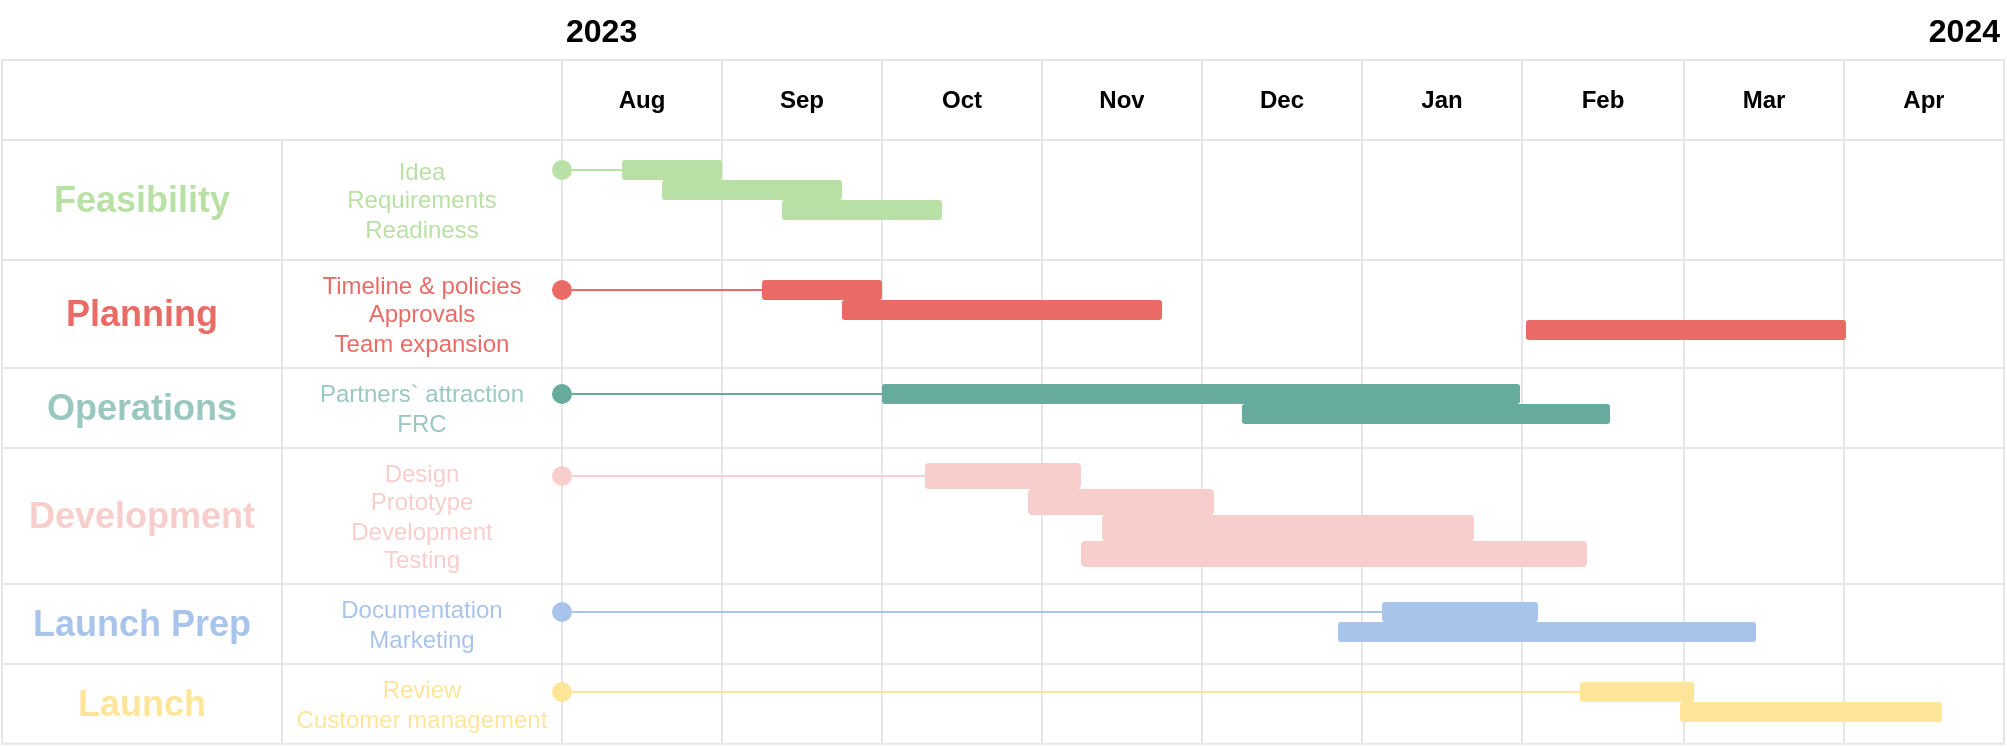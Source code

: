 <mxfile version="24.2.2" type="github">
  <diagram name="Page-1" id="ywiKdWh9tKXAp5XRnhwK">
    <mxGraphModel dx="1308" dy="835" grid="0" gridSize="10" guides="1" tooltips="1" connect="1" arrows="1" fold="1" page="0" pageScale="1" pageWidth="827" pageHeight="1169" math="0" shadow="0">
      <root>
        <mxCell id="0" />
        <mxCell id="1" parent="0" />
        <mxCell id="cLjlOglEmT7FRRXByKES-47" value="" style="shape=table;startSize=0;container=1;collapsible=0;childLayout=tableLayout;strokeColor=#E6E6E6;" vertex="1" parent="1">
          <mxGeometry x="20" y="390" width="1001" height="341.903" as="geometry" />
        </mxCell>
        <mxCell id="cLjlOglEmT7FRRXByKES-48" value="" style="shape=tableRow;horizontal=0;startSize=0;swimlaneHead=0;swimlaneBody=0;strokeColor=inherit;top=0;left=0;bottom=0;right=0;collapsible=0;dropTarget=0;fillColor=none;points=[[0,0.5],[1,0.5]];portConstraint=eastwest;" vertex="1" parent="cLjlOglEmT7FRRXByKES-47">
          <mxGeometry width="1001" height="40" as="geometry" />
        </mxCell>
        <mxCell id="cLjlOglEmT7FRRXByKES-49" value="" style="shape=partialRectangle;html=1;whiteSpace=wrap;connectable=0;strokeColor=inherit;overflow=hidden;fillColor=none;top=0;left=0;bottom=0;right=0;pointerEvents=1;rowspan=1;colspan=2;" vertex="1" parent="cLjlOglEmT7FRRXByKES-48">
          <mxGeometry width="280" height="40" as="geometry">
            <mxRectangle width="140" height="40" as="alternateBounds" />
          </mxGeometry>
        </mxCell>
        <mxCell id="cLjlOglEmT7FRRXByKES-50" value="" style="shape=partialRectangle;html=1;whiteSpace=wrap;connectable=0;strokeColor=inherit;overflow=hidden;fillColor=none;top=0;left=0;bottom=0;right=0;pointerEvents=1;" vertex="1" visible="0" parent="cLjlOglEmT7FRRXByKES-48">
          <mxGeometry x="140" width="140" height="40" as="geometry">
            <mxRectangle width="140" height="40" as="alternateBounds" />
          </mxGeometry>
        </mxCell>
        <mxCell id="cLjlOglEmT7FRRXByKES-51" value="Aug" style="shape=partialRectangle;html=1;whiteSpace=wrap;connectable=0;strokeColor=inherit;overflow=hidden;fillColor=none;top=0;left=0;bottom=0;right=0;pointerEvents=1;fontStyle=1" vertex="1" parent="cLjlOglEmT7FRRXByKES-48">
          <mxGeometry x="280" width="80" height="40" as="geometry">
            <mxRectangle width="80" height="40" as="alternateBounds" />
          </mxGeometry>
        </mxCell>
        <mxCell id="cLjlOglEmT7FRRXByKES-52" value="Sep" style="shape=partialRectangle;html=1;whiteSpace=wrap;connectable=0;strokeColor=inherit;overflow=hidden;fillColor=none;top=0;left=0;bottom=0;right=0;pointerEvents=1;fontStyle=1" vertex="1" parent="cLjlOglEmT7FRRXByKES-48">
          <mxGeometry x="360" width="80" height="40" as="geometry">
            <mxRectangle width="80" height="40" as="alternateBounds" />
          </mxGeometry>
        </mxCell>
        <mxCell id="cLjlOglEmT7FRRXByKES-53" value="Oct" style="shape=partialRectangle;html=1;whiteSpace=wrap;connectable=0;strokeColor=inherit;overflow=hidden;fillColor=none;top=0;left=0;bottom=0;right=0;pointerEvents=1;fontStyle=1" vertex="1" parent="cLjlOglEmT7FRRXByKES-48">
          <mxGeometry x="440" width="80" height="40" as="geometry">
            <mxRectangle width="80" height="40" as="alternateBounds" />
          </mxGeometry>
        </mxCell>
        <mxCell id="cLjlOglEmT7FRRXByKES-54" value="Nov" style="shape=partialRectangle;html=1;whiteSpace=wrap;connectable=0;strokeColor=inherit;overflow=hidden;fillColor=none;top=0;left=0;bottom=0;right=0;pointerEvents=1;fontStyle=1" vertex="1" parent="cLjlOglEmT7FRRXByKES-48">
          <mxGeometry x="520" width="80" height="40" as="geometry">
            <mxRectangle width="80" height="40" as="alternateBounds" />
          </mxGeometry>
        </mxCell>
        <mxCell id="cLjlOglEmT7FRRXByKES-55" value="Dec" style="shape=partialRectangle;html=1;whiteSpace=wrap;connectable=0;strokeColor=inherit;overflow=hidden;fillColor=none;top=0;left=0;bottom=0;right=0;pointerEvents=1;fontStyle=1" vertex="1" parent="cLjlOglEmT7FRRXByKES-48">
          <mxGeometry x="600" width="80" height="40" as="geometry">
            <mxRectangle width="80" height="40" as="alternateBounds" />
          </mxGeometry>
        </mxCell>
        <mxCell id="cLjlOglEmT7FRRXByKES-57" value="Jan" style="shape=partialRectangle;html=1;whiteSpace=wrap;connectable=0;strokeColor=inherit;overflow=hidden;fillColor=none;top=0;left=0;bottom=0;right=0;pointerEvents=1;fontStyle=1" vertex="1" parent="cLjlOglEmT7FRRXByKES-48">
          <mxGeometry x="680" width="80" height="40" as="geometry">
            <mxRectangle width="80" height="40" as="alternateBounds" />
          </mxGeometry>
        </mxCell>
        <mxCell id="cLjlOglEmT7FRRXByKES-58" value="Feb" style="shape=partialRectangle;html=1;whiteSpace=wrap;connectable=0;strokeColor=inherit;overflow=hidden;fillColor=none;top=0;left=0;bottom=0;right=0;pointerEvents=1;fontStyle=1" vertex="1" parent="cLjlOglEmT7FRRXByKES-48">
          <mxGeometry x="760" width="81" height="40" as="geometry">
            <mxRectangle width="81" height="40" as="alternateBounds" />
          </mxGeometry>
        </mxCell>
        <mxCell id="cLjlOglEmT7FRRXByKES-59" value="Mar" style="shape=partialRectangle;html=1;whiteSpace=wrap;connectable=0;strokeColor=inherit;overflow=hidden;fillColor=none;top=0;left=0;bottom=0;right=0;pointerEvents=1;fontStyle=1" vertex="1" parent="cLjlOglEmT7FRRXByKES-48">
          <mxGeometry x="841" width="80" height="40" as="geometry">
            <mxRectangle width="80" height="40" as="alternateBounds" />
          </mxGeometry>
        </mxCell>
        <mxCell id="cLjlOglEmT7FRRXByKES-60" value="Apr" style="shape=partialRectangle;html=1;whiteSpace=wrap;connectable=0;strokeColor=inherit;overflow=hidden;fillColor=none;top=0;left=0;bottom=0;right=0;pointerEvents=1;fontStyle=1" vertex="1" parent="cLjlOglEmT7FRRXByKES-48">
          <mxGeometry x="921" width="80" height="40" as="geometry">
            <mxRectangle width="80" height="40" as="alternateBounds" />
          </mxGeometry>
        </mxCell>
        <mxCell id="cLjlOglEmT7FRRXByKES-62" value="" style="shape=tableRow;horizontal=0;startSize=0;swimlaneHead=0;swimlaneBody=0;strokeColor=inherit;top=0;left=0;bottom=0;right=0;collapsible=0;dropTarget=0;fillColor=none;points=[[0,0.5],[1,0.5]];portConstraint=eastwest;" vertex="1" parent="cLjlOglEmT7FRRXByKES-47">
          <mxGeometry y="40" width="1001" height="60" as="geometry" />
        </mxCell>
        <mxCell id="cLjlOglEmT7FRRXByKES-63" value="Feasibility" style="shape=partialRectangle;html=1;whiteSpace=wrap;connectable=0;strokeColor=inherit;overflow=hidden;fillColor=none;top=0;left=0;bottom=0;right=0;pointerEvents=1;fontColor=#B9E0A5;fontStyle=1;fontSize=18;" vertex="1" parent="cLjlOglEmT7FRRXByKES-62">
          <mxGeometry width="140" height="60" as="geometry">
            <mxRectangle width="140" height="60" as="alternateBounds" />
          </mxGeometry>
        </mxCell>
        <mxCell id="cLjlOglEmT7FRRXByKES-64" value="&lt;div&gt;Idea&lt;/div&gt;Requirements&lt;div&gt;Readiness&lt;/div&gt;" style="shape=partialRectangle;html=1;whiteSpace=wrap;connectable=0;strokeColor=inherit;overflow=hidden;fillColor=none;top=0;left=0;bottom=0;right=0;pointerEvents=1;fontColor=#B9E0A5;" vertex="1" parent="cLjlOglEmT7FRRXByKES-62">
          <mxGeometry x="140" width="140" height="60" as="geometry">
            <mxRectangle width="140" height="60" as="alternateBounds" />
          </mxGeometry>
        </mxCell>
        <mxCell id="cLjlOglEmT7FRRXByKES-65" value="" style="shape=partialRectangle;html=1;whiteSpace=wrap;connectable=0;strokeColor=inherit;overflow=hidden;fillColor=none;top=0;left=0;bottom=0;right=0;pointerEvents=1;" vertex="1" parent="cLjlOglEmT7FRRXByKES-62">
          <mxGeometry x="280" width="80" height="60" as="geometry">
            <mxRectangle width="80" height="60" as="alternateBounds" />
          </mxGeometry>
        </mxCell>
        <mxCell id="cLjlOglEmT7FRRXByKES-66" value="" style="shape=partialRectangle;html=1;whiteSpace=wrap;connectable=0;strokeColor=inherit;overflow=hidden;fillColor=none;top=0;left=0;bottom=0;right=0;pointerEvents=1;" vertex="1" parent="cLjlOglEmT7FRRXByKES-62">
          <mxGeometry x="360" width="80" height="60" as="geometry">
            <mxRectangle width="80" height="60" as="alternateBounds" />
          </mxGeometry>
        </mxCell>
        <mxCell id="cLjlOglEmT7FRRXByKES-67" value="" style="shape=partialRectangle;html=1;whiteSpace=wrap;connectable=0;strokeColor=inherit;overflow=hidden;fillColor=none;top=0;left=0;bottom=0;right=0;pointerEvents=1;" vertex="1" parent="cLjlOglEmT7FRRXByKES-62">
          <mxGeometry x="440" width="80" height="60" as="geometry">
            <mxRectangle width="80" height="60" as="alternateBounds" />
          </mxGeometry>
        </mxCell>
        <mxCell id="cLjlOglEmT7FRRXByKES-68" value="" style="shape=partialRectangle;html=1;whiteSpace=wrap;connectable=0;strokeColor=inherit;overflow=hidden;fillColor=none;top=0;left=0;bottom=0;right=0;pointerEvents=1;" vertex="1" parent="cLjlOglEmT7FRRXByKES-62">
          <mxGeometry x="520" width="80" height="60" as="geometry">
            <mxRectangle width="80" height="60" as="alternateBounds" />
          </mxGeometry>
        </mxCell>
        <mxCell id="cLjlOglEmT7FRRXByKES-69" value="" style="shape=partialRectangle;html=1;whiteSpace=wrap;connectable=0;strokeColor=inherit;overflow=hidden;fillColor=none;top=0;left=0;bottom=0;right=0;pointerEvents=1;" vertex="1" parent="cLjlOglEmT7FRRXByKES-62">
          <mxGeometry x="600" width="80" height="60" as="geometry">
            <mxRectangle width="80" height="60" as="alternateBounds" />
          </mxGeometry>
        </mxCell>
        <mxCell id="cLjlOglEmT7FRRXByKES-71" value="" style="shape=partialRectangle;html=1;whiteSpace=wrap;connectable=0;strokeColor=inherit;overflow=hidden;fillColor=none;top=0;left=0;bottom=0;right=0;pointerEvents=1;" vertex="1" parent="cLjlOglEmT7FRRXByKES-62">
          <mxGeometry x="680" width="80" height="60" as="geometry">
            <mxRectangle width="80" height="60" as="alternateBounds" />
          </mxGeometry>
        </mxCell>
        <mxCell id="cLjlOglEmT7FRRXByKES-72" value="" style="shape=partialRectangle;html=1;whiteSpace=wrap;connectable=0;strokeColor=inherit;overflow=hidden;fillColor=none;top=0;left=0;bottom=0;right=0;pointerEvents=1;" vertex="1" parent="cLjlOglEmT7FRRXByKES-62">
          <mxGeometry x="760" width="81" height="60" as="geometry">
            <mxRectangle width="81" height="60" as="alternateBounds" />
          </mxGeometry>
        </mxCell>
        <mxCell id="cLjlOglEmT7FRRXByKES-73" value="" style="shape=partialRectangle;html=1;whiteSpace=wrap;connectable=0;strokeColor=inherit;overflow=hidden;fillColor=none;top=0;left=0;bottom=0;right=0;pointerEvents=1;" vertex="1" parent="cLjlOglEmT7FRRXByKES-62">
          <mxGeometry x="841" width="80" height="60" as="geometry">
            <mxRectangle width="80" height="60" as="alternateBounds" />
          </mxGeometry>
        </mxCell>
        <mxCell id="cLjlOglEmT7FRRXByKES-74" value="" style="shape=partialRectangle;html=1;whiteSpace=wrap;connectable=0;strokeColor=inherit;overflow=hidden;fillColor=none;top=0;left=0;bottom=0;right=0;pointerEvents=1;" vertex="1" parent="cLjlOglEmT7FRRXByKES-62">
          <mxGeometry x="921" width="80" height="60" as="geometry">
            <mxRectangle width="80" height="60" as="alternateBounds" />
          </mxGeometry>
        </mxCell>
        <mxCell id="cLjlOglEmT7FRRXByKES-76" value="" style="shape=tableRow;horizontal=0;startSize=0;swimlaneHead=0;swimlaneBody=0;strokeColor=inherit;top=0;left=0;bottom=0;right=0;collapsible=0;dropTarget=0;fillColor=none;points=[[0,0.5],[1,0.5]];portConstraint=eastwest;" vertex="1" parent="cLjlOglEmT7FRRXByKES-47">
          <mxGeometry y="100" width="1001" height="54" as="geometry" />
        </mxCell>
        <mxCell id="cLjlOglEmT7FRRXByKES-77" value="Planning" style="shape=partialRectangle;html=1;whiteSpace=wrap;connectable=0;strokeColor=inherit;overflow=hidden;fillColor=none;top=0;left=0;bottom=0;right=0;pointerEvents=1;fontStyle=1;fontSize=18;fontColor=#EA6B66;" vertex="1" parent="cLjlOglEmT7FRRXByKES-76">
          <mxGeometry width="140" height="54" as="geometry">
            <mxRectangle width="140" height="54" as="alternateBounds" />
          </mxGeometry>
        </mxCell>
        <mxCell id="cLjlOglEmT7FRRXByKES-78" value="Timeline &amp;amp; policies&lt;div&gt;Approvals&lt;/div&gt;&lt;div&gt;Team expansion&lt;/div&gt;" style="shape=partialRectangle;html=1;whiteSpace=wrap;connectable=0;strokeColor=inherit;overflow=hidden;fillColor=none;top=0;left=0;bottom=0;right=0;pointerEvents=1;fontColor=#EA6B66;" vertex="1" parent="cLjlOglEmT7FRRXByKES-76">
          <mxGeometry x="140" width="140" height="54" as="geometry">
            <mxRectangle width="140" height="54" as="alternateBounds" />
          </mxGeometry>
        </mxCell>
        <mxCell id="cLjlOglEmT7FRRXByKES-79" value="" style="shape=partialRectangle;html=1;whiteSpace=wrap;connectable=0;strokeColor=inherit;overflow=hidden;fillColor=none;top=0;left=0;bottom=0;right=0;pointerEvents=1;" vertex="1" parent="cLjlOglEmT7FRRXByKES-76">
          <mxGeometry x="280" width="80" height="54" as="geometry">
            <mxRectangle width="80" height="54" as="alternateBounds" />
          </mxGeometry>
        </mxCell>
        <mxCell id="cLjlOglEmT7FRRXByKES-80" value="" style="shape=partialRectangle;html=1;whiteSpace=wrap;connectable=0;strokeColor=inherit;overflow=hidden;fillColor=none;top=0;left=0;bottom=0;right=0;pointerEvents=1;" vertex="1" parent="cLjlOglEmT7FRRXByKES-76">
          <mxGeometry x="360" width="80" height="54" as="geometry">
            <mxRectangle width="80" height="54" as="alternateBounds" />
          </mxGeometry>
        </mxCell>
        <mxCell id="cLjlOglEmT7FRRXByKES-81" value="" style="shape=partialRectangle;html=1;whiteSpace=wrap;connectable=0;strokeColor=inherit;overflow=hidden;fillColor=none;top=0;left=0;bottom=0;right=0;pointerEvents=1;" vertex="1" parent="cLjlOglEmT7FRRXByKES-76">
          <mxGeometry x="440" width="80" height="54" as="geometry">
            <mxRectangle width="80" height="54" as="alternateBounds" />
          </mxGeometry>
        </mxCell>
        <mxCell id="cLjlOglEmT7FRRXByKES-82" value="" style="shape=partialRectangle;html=1;whiteSpace=wrap;connectable=0;strokeColor=inherit;overflow=hidden;fillColor=none;top=0;left=0;bottom=0;right=0;pointerEvents=1;" vertex="1" parent="cLjlOglEmT7FRRXByKES-76">
          <mxGeometry x="520" width="80" height="54" as="geometry">
            <mxRectangle width="80" height="54" as="alternateBounds" />
          </mxGeometry>
        </mxCell>
        <mxCell id="cLjlOglEmT7FRRXByKES-83" value="" style="shape=partialRectangle;html=1;whiteSpace=wrap;connectable=0;strokeColor=inherit;overflow=hidden;fillColor=none;top=0;left=0;bottom=0;right=0;pointerEvents=1;" vertex="1" parent="cLjlOglEmT7FRRXByKES-76">
          <mxGeometry x="600" width="80" height="54" as="geometry">
            <mxRectangle width="80" height="54" as="alternateBounds" />
          </mxGeometry>
        </mxCell>
        <mxCell id="cLjlOglEmT7FRRXByKES-85" value="" style="shape=partialRectangle;html=1;whiteSpace=wrap;connectable=0;strokeColor=inherit;overflow=hidden;fillColor=none;top=0;left=0;bottom=0;right=0;pointerEvents=1;" vertex="1" parent="cLjlOglEmT7FRRXByKES-76">
          <mxGeometry x="680" width="80" height="54" as="geometry">
            <mxRectangle width="80" height="54" as="alternateBounds" />
          </mxGeometry>
        </mxCell>
        <mxCell id="cLjlOglEmT7FRRXByKES-86" value="" style="shape=partialRectangle;html=1;whiteSpace=wrap;connectable=0;strokeColor=inherit;overflow=hidden;fillColor=none;top=0;left=0;bottom=0;right=0;pointerEvents=1;" vertex="1" parent="cLjlOglEmT7FRRXByKES-76">
          <mxGeometry x="760" width="81" height="54" as="geometry">
            <mxRectangle width="81" height="54" as="alternateBounds" />
          </mxGeometry>
        </mxCell>
        <mxCell id="cLjlOglEmT7FRRXByKES-87" value="" style="shape=partialRectangle;html=1;whiteSpace=wrap;connectable=0;strokeColor=inherit;overflow=hidden;fillColor=none;top=0;left=0;bottom=0;right=0;pointerEvents=1;" vertex="1" parent="cLjlOglEmT7FRRXByKES-76">
          <mxGeometry x="841" width="80" height="54" as="geometry">
            <mxRectangle width="80" height="54" as="alternateBounds" />
          </mxGeometry>
        </mxCell>
        <mxCell id="cLjlOglEmT7FRRXByKES-88" value="" style="shape=partialRectangle;html=1;whiteSpace=wrap;connectable=0;strokeColor=inherit;overflow=hidden;fillColor=none;top=0;left=0;bottom=0;right=0;pointerEvents=1;" vertex="1" parent="cLjlOglEmT7FRRXByKES-76">
          <mxGeometry x="921" width="80" height="54" as="geometry">
            <mxRectangle width="80" height="54" as="alternateBounds" />
          </mxGeometry>
        </mxCell>
        <mxCell id="cLjlOglEmT7FRRXByKES-134" style="shape=tableRow;horizontal=0;startSize=0;swimlaneHead=0;swimlaneBody=0;strokeColor=inherit;top=0;left=0;bottom=0;right=0;collapsible=0;dropTarget=0;fillColor=none;points=[[0,0.5],[1,0.5]];portConstraint=eastwest;" vertex="1" parent="cLjlOglEmT7FRRXByKES-47">
          <mxGeometry y="154" width="1001" height="40" as="geometry" />
        </mxCell>
        <mxCell id="cLjlOglEmT7FRRXByKES-135" value="Operations" style="shape=partialRectangle;html=1;whiteSpace=wrap;connectable=0;strokeColor=inherit;overflow=hidden;fillColor=none;top=0;left=0;bottom=0;right=0;pointerEvents=1;fontColor=#9AC7BF;fontSize=18;fontStyle=1" vertex="1" parent="cLjlOglEmT7FRRXByKES-134">
          <mxGeometry width="140" height="40" as="geometry">
            <mxRectangle width="140" height="40" as="alternateBounds" />
          </mxGeometry>
        </mxCell>
        <mxCell id="cLjlOglEmT7FRRXByKES-136" value="Partners` attraction&lt;div&gt;FRC&lt;/div&gt;" style="shape=partialRectangle;html=1;whiteSpace=wrap;connectable=0;strokeColor=inherit;overflow=hidden;fillColor=none;top=0;left=0;bottom=0;right=0;pointerEvents=1;fontColor=#9AC7BF;" vertex="1" parent="cLjlOglEmT7FRRXByKES-134">
          <mxGeometry x="140" width="140" height="40" as="geometry">
            <mxRectangle width="140" height="40" as="alternateBounds" />
          </mxGeometry>
        </mxCell>
        <mxCell id="cLjlOglEmT7FRRXByKES-137" style="shape=partialRectangle;html=1;whiteSpace=wrap;connectable=0;strokeColor=inherit;overflow=hidden;fillColor=none;top=0;left=0;bottom=0;right=0;pointerEvents=1;" vertex="1" parent="cLjlOglEmT7FRRXByKES-134">
          <mxGeometry x="280" width="80" height="40" as="geometry">
            <mxRectangle width="80" height="40" as="alternateBounds" />
          </mxGeometry>
        </mxCell>
        <mxCell id="cLjlOglEmT7FRRXByKES-138" style="shape=partialRectangle;html=1;whiteSpace=wrap;connectable=0;strokeColor=inherit;overflow=hidden;fillColor=none;top=0;left=0;bottom=0;right=0;pointerEvents=1;" vertex="1" parent="cLjlOglEmT7FRRXByKES-134">
          <mxGeometry x="360" width="80" height="40" as="geometry">
            <mxRectangle width="80" height="40" as="alternateBounds" />
          </mxGeometry>
        </mxCell>
        <mxCell id="cLjlOglEmT7FRRXByKES-139" style="shape=partialRectangle;html=1;whiteSpace=wrap;connectable=0;strokeColor=inherit;overflow=hidden;fillColor=none;top=0;left=0;bottom=0;right=0;pointerEvents=1;" vertex="1" parent="cLjlOglEmT7FRRXByKES-134">
          <mxGeometry x="440" width="80" height="40" as="geometry">
            <mxRectangle width="80" height="40" as="alternateBounds" />
          </mxGeometry>
        </mxCell>
        <mxCell id="cLjlOglEmT7FRRXByKES-140" style="shape=partialRectangle;html=1;whiteSpace=wrap;connectable=0;strokeColor=inherit;overflow=hidden;fillColor=none;top=0;left=0;bottom=0;right=0;pointerEvents=1;" vertex="1" parent="cLjlOglEmT7FRRXByKES-134">
          <mxGeometry x="520" width="80" height="40" as="geometry">
            <mxRectangle width="80" height="40" as="alternateBounds" />
          </mxGeometry>
        </mxCell>
        <mxCell id="cLjlOglEmT7FRRXByKES-141" style="shape=partialRectangle;html=1;whiteSpace=wrap;connectable=0;strokeColor=inherit;overflow=hidden;fillColor=none;top=0;left=0;bottom=0;right=0;pointerEvents=1;" vertex="1" parent="cLjlOglEmT7FRRXByKES-134">
          <mxGeometry x="600" width="80" height="40" as="geometry">
            <mxRectangle width="80" height="40" as="alternateBounds" />
          </mxGeometry>
        </mxCell>
        <mxCell id="cLjlOglEmT7FRRXByKES-142" style="shape=partialRectangle;html=1;whiteSpace=wrap;connectable=0;strokeColor=inherit;overflow=hidden;fillColor=none;top=0;left=0;bottom=0;right=0;pointerEvents=1;" vertex="1" parent="cLjlOglEmT7FRRXByKES-134">
          <mxGeometry x="680" width="80" height="40" as="geometry">
            <mxRectangle width="80" height="40" as="alternateBounds" />
          </mxGeometry>
        </mxCell>
        <mxCell id="cLjlOglEmT7FRRXByKES-143" style="shape=partialRectangle;html=1;whiteSpace=wrap;connectable=0;strokeColor=inherit;overflow=hidden;fillColor=none;top=0;left=0;bottom=0;right=0;pointerEvents=1;" vertex="1" parent="cLjlOglEmT7FRRXByKES-134">
          <mxGeometry x="760" width="81" height="40" as="geometry">
            <mxRectangle width="81" height="40" as="alternateBounds" />
          </mxGeometry>
        </mxCell>
        <mxCell id="cLjlOglEmT7FRRXByKES-144" style="shape=partialRectangle;html=1;whiteSpace=wrap;connectable=0;strokeColor=inherit;overflow=hidden;fillColor=none;top=0;left=0;bottom=0;right=0;pointerEvents=1;" vertex="1" parent="cLjlOglEmT7FRRXByKES-134">
          <mxGeometry x="841" width="80" height="40" as="geometry">
            <mxRectangle width="80" height="40" as="alternateBounds" />
          </mxGeometry>
        </mxCell>
        <mxCell id="cLjlOglEmT7FRRXByKES-145" style="shape=partialRectangle;html=1;whiteSpace=wrap;connectable=0;strokeColor=inherit;overflow=hidden;fillColor=none;top=0;left=0;bottom=0;right=0;pointerEvents=1;" vertex="1" parent="cLjlOglEmT7FRRXByKES-134">
          <mxGeometry x="921" width="80" height="40" as="geometry">
            <mxRectangle width="80" height="40" as="alternateBounds" />
          </mxGeometry>
        </mxCell>
        <mxCell id="cLjlOglEmT7FRRXByKES-90" value="" style="shape=tableRow;horizontal=0;startSize=0;swimlaneHead=0;swimlaneBody=0;strokeColor=inherit;top=0;left=0;bottom=0;right=0;collapsible=0;dropTarget=0;fillColor=none;points=[[0,0.5],[1,0.5]];portConstraint=eastwest;fontSize=18;fontStyle=1" vertex="1" parent="cLjlOglEmT7FRRXByKES-47">
          <mxGeometry y="194" width="1001" height="68" as="geometry" />
        </mxCell>
        <mxCell id="cLjlOglEmT7FRRXByKES-91" value="Development" style="shape=partialRectangle;html=1;whiteSpace=wrap;connectable=0;strokeColor=inherit;overflow=hidden;fillColor=none;top=0;left=0;bottom=0;right=0;pointerEvents=1;fontSize=18;fontStyle=1;fontColor=#F8CECC;" vertex="1" parent="cLjlOglEmT7FRRXByKES-90">
          <mxGeometry width="140" height="68" as="geometry">
            <mxRectangle width="140" height="68" as="alternateBounds" />
          </mxGeometry>
        </mxCell>
        <mxCell id="cLjlOglEmT7FRRXByKES-92" value="Design&lt;div&gt;Prototype&lt;/div&gt;&lt;div&gt;Development&lt;/div&gt;&lt;div&gt;Testing&lt;/div&gt;" style="shape=partialRectangle;html=1;whiteSpace=wrap;connectable=0;strokeColor=inherit;overflow=hidden;fillColor=none;top=0;left=0;bottom=0;right=0;pointerEvents=1;fontColor=#F8CECC;" vertex="1" parent="cLjlOglEmT7FRRXByKES-90">
          <mxGeometry x="140" width="140" height="68" as="geometry">
            <mxRectangle width="140" height="68" as="alternateBounds" />
          </mxGeometry>
        </mxCell>
        <mxCell id="cLjlOglEmT7FRRXByKES-93" value="" style="shape=partialRectangle;html=1;whiteSpace=wrap;connectable=0;strokeColor=inherit;overflow=hidden;fillColor=none;top=0;left=0;bottom=0;right=0;pointerEvents=1;" vertex="1" parent="cLjlOglEmT7FRRXByKES-90">
          <mxGeometry x="280" width="80" height="68" as="geometry">
            <mxRectangle width="80" height="68" as="alternateBounds" />
          </mxGeometry>
        </mxCell>
        <mxCell id="cLjlOglEmT7FRRXByKES-94" value="" style="shape=partialRectangle;html=1;whiteSpace=wrap;connectable=0;strokeColor=inherit;overflow=hidden;fillColor=none;top=0;left=0;bottom=0;right=0;pointerEvents=1;" vertex="1" parent="cLjlOglEmT7FRRXByKES-90">
          <mxGeometry x="360" width="80" height="68" as="geometry">
            <mxRectangle width="80" height="68" as="alternateBounds" />
          </mxGeometry>
        </mxCell>
        <mxCell id="cLjlOglEmT7FRRXByKES-95" value="" style="shape=partialRectangle;html=1;whiteSpace=wrap;connectable=0;strokeColor=inherit;overflow=hidden;fillColor=none;top=0;left=0;bottom=0;right=0;pointerEvents=1;" vertex="1" parent="cLjlOglEmT7FRRXByKES-90">
          <mxGeometry x="440" width="80" height="68" as="geometry">
            <mxRectangle width="80" height="68" as="alternateBounds" />
          </mxGeometry>
        </mxCell>
        <mxCell id="cLjlOglEmT7FRRXByKES-96" value="" style="shape=partialRectangle;html=1;whiteSpace=wrap;connectable=0;strokeColor=inherit;overflow=hidden;fillColor=none;top=0;left=0;bottom=0;right=0;pointerEvents=1;" vertex="1" parent="cLjlOglEmT7FRRXByKES-90">
          <mxGeometry x="520" width="80" height="68" as="geometry">
            <mxRectangle width="80" height="68" as="alternateBounds" />
          </mxGeometry>
        </mxCell>
        <mxCell id="cLjlOglEmT7FRRXByKES-97" value="" style="shape=partialRectangle;html=1;whiteSpace=wrap;connectable=0;strokeColor=inherit;overflow=hidden;fillColor=none;top=0;left=0;bottom=0;right=0;pointerEvents=1;" vertex="1" parent="cLjlOglEmT7FRRXByKES-90">
          <mxGeometry x="600" width="80" height="68" as="geometry">
            <mxRectangle width="80" height="68" as="alternateBounds" />
          </mxGeometry>
        </mxCell>
        <mxCell id="cLjlOglEmT7FRRXByKES-99" value="" style="shape=partialRectangle;html=1;whiteSpace=wrap;connectable=0;strokeColor=inherit;overflow=hidden;fillColor=none;top=0;left=0;bottom=0;right=0;pointerEvents=1;" vertex="1" parent="cLjlOglEmT7FRRXByKES-90">
          <mxGeometry x="680" width="80" height="68" as="geometry">
            <mxRectangle width="80" height="68" as="alternateBounds" />
          </mxGeometry>
        </mxCell>
        <mxCell id="cLjlOglEmT7FRRXByKES-100" value="" style="shape=partialRectangle;html=1;whiteSpace=wrap;connectable=0;strokeColor=inherit;overflow=hidden;fillColor=none;top=0;left=0;bottom=0;right=0;pointerEvents=1;" vertex="1" parent="cLjlOglEmT7FRRXByKES-90">
          <mxGeometry x="760" width="81" height="68" as="geometry">
            <mxRectangle width="81" height="68" as="alternateBounds" />
          </mxGeometry>
        </mxCell>
        <mxCell id="cLjlOglEmT7FRRXByKES-101" value="" style="shape=partialRectangle;html=1;whiteSpace=wrap;connectable=0;strokeColor=inherit;overflow=hidden;fillColor=none;top=0;left=0;bottom=0;right=0;pointerEvents=1;" vertex="1" parent="cLjlOglEmT7FRRXByKES-90">
          <mxGeometry x="841" width="80" height="68" as="geometry">
            <mxRectangle width="80" height="68" as="alternateBounds" />
          </mxGeometry>
        </mxCell>
        <mxCell id="cLjlOglEmT7FRRXByKES-102" value="" style="shape=partialRectangle;html=1;whiteSpace=wrap;connectable=0;strokeColor=inherit;overflow=hidden;fillColor=none;top=0;left=0;bottom=0;right=0;pointerEvents=1;" vertex="1" parent="cLjlOglEmT7FRRXByKES-90">
          <mxGeometry x="921" width="80" height="68" as="geometry">
            <mxRectangle width="80" height="68" as="alternateBounds" />
          </mxGeometry>
        </mxCell>
        <mxCell id="cLjlOglEmT7FRRXByKES-104" value="" style="shape=tableRow;horizontal=0;startSize=0;swimlaneHead=0;swimlaneBody=0;strokeColor=inherit;top=0;left=0;bottom=0;right=0;collapsible=0;dropTarget=0;fillColor=none;points=[[0,0.5],[1,0.5]];portConstraint=eastwest;" vertex="1" parent="cLjlOglEmT7FRRXByKES-47">
          <mxGeometry y="262" width="1001" height="40" as="geometry" />
        </mxCell>
        <mxCell id="cLjlOglEmT7FRRXByKES-105" value="Launch Prep" style="shape=partialRectangle;html=1;whiteSpace=wrap;connectable=0;strokeColor=inherit;overflow=hidden;fillColor=none;top=0;left=0;bottom=0;right=0;pointerEvents=1;fontColor=#A9C4EB;fontSize=18;fontStyle=1" vertex="1" parent="cLjlOglEmT7FRRXByKES-104">
          <mxGeometry width="140" height="40" as="geometry">
            <mxRectangle width="140" height="40" as="alternateBounds" />
          </mxGeometry>
        </mxCell>
        <mxCell id="cLjlOglEmT7FRRXByKES-106" value="Documentation&lt;div&gt;Marketing&lt;/div&gt;" style="shape=partialRectangle;html=1;whiteSpace=wrap;connectable=0;strokeColor=inherit;overflow=hidden;fillColor=none;top=0;left=0;bottom=0;right=0;pointerEvents=1;fontColor=#A9C4EB;" vertex="1" parent="cLjlOglEmT7FRRXByKES-104">
          <mxGeometry x="140" width="140" height="40" as="geometry">
            <mxRectangle width="140" height="40" as="alternateBounds" />
          </mxGeometry>
        </mxCell>
        <mxCell id="cLjlOglEmT7FRRXByKES-107" value="" style="shape=partialRectangle;html=1;whiteSpace=wrap;connectable=0;strokeColor=inherit;overflow=hidden;fillColor=none;top=0;left=0;bottom=0;right=0;pointerEvents=1;" vertex="1" parent="cLjlOglEmT7FRRXByKES-104">
          <mxGeometry x="280" width="80" height="40" as="geometry">
            <mxRectangle width="80" height="40" as="alternateBounds" />
          </mxGeometry>
        </mxCell>
        <mxCell id="cLjlOglEmT7FRRXByKES-108" value="" style="shape=partialRectangle;html=1;whiteSpace=wrap;connectable=0;strokeColor=inherit;overflow=hidden;fillColor=none;top=0;left=0;bottom=0;right=0;pointerEvents=1;" vertex="1" parent="cLjlOglEmT7FRRXByKES-104">
          <mxGeometry x="360" width="80" height="40" as="geometry">
            <mxRectangle width="80" height="40" as="alternateBounds" />
          </mxGeometry>
        </mxCell>
        <mxCell id="cLjlOglEmT7FRRXByKES-109" value="" style="shape=partialRectangle;html=1;whiteSpace=wrap;connectable=0;strokeColor=inherit;overflow=hidden;fillColor=none;top=0;left=0;bottom=0;right=0;pointerEvents=1;" vertex="1" parent="cLjlOglEmT7FRRXByKES-104">
          <mxGeometry x="440" width="80" height="40" as="geometry">
            <mxRectangle width="80" height="40" as="alternateBounds" />
          </mxGeometry>
        </mxCell>
        <mxCell id="cLjlOglEmT7FRRXByKES-110" value="" style="shape=partialRectangle;html=1;whiteSpace=wrap;connectable=0;strokeColor=inherit;overflow=hidden;fillColor=none;top=0;left=0;bottom=0;right=0;pointerEvents=1;" vertex="1" parent="cLjlOglEmT7FRRXByKES-104">
          <mxGeometry x="520" width="80" height="40" as="geometry">
            <mxRectangle width="80" height="40" as="alternateBounds" />
          </mxGeometry>
        </mxCell>
        <mxCell id="cLjlOglEmT7FRRXByKES-111" value="" style="shape=partialRectangle;html=1;whiteSpace=wrap;connectable=0;strokeColor=inherit;overflow=hidden;fillColor=none;top=0;left=0;bottom=0;right=0;pointerEvents=1;" vertex="1" parent="cLjlOglEmT7FRRXByKES-104">
          <mxGeometry x="600" width="80" height="40" as="geometry">
            <mxRectangle width="80" height="40" as="alternateBounds" />
          </mxGeometry>
        </mxCell>
        <mxCell id="cLjlOglEmT7FRRXByKES-113" value="" style="shape=partialRectangle;html=1;whiteSpace=wrap;connectable=0;strokeColor=inherit;overflow=hidden;fillColor=none;top=0;left=0;bottom=0;right=0;pointerEvents=1;" vertex="1" parent="cLjlOglEmT7FRRXByKES-104">
          <mxGeometry x="680" width="80" height="40" as="geometry">
            <mxRectangle width="80" height="40" as="alternateBounds" />
          </mxGeometry>
        </mxCell>
        <mxCell id="cLjlOglEmT7FRRXByKES-114" value="" style="shape=partialRectangle;html=1;whiteSpace=wrap;connectable=0;strokeColor=inherit;overflow=hidden;fillColor=none;top=0;left=0;bottom=0;right=0;pointerEvents=1;" vertex="1" parent="cLjlOglEmT7FRRXByKES-104">
          <mxGeometry x="760" width="81" height="40" as="geometry">
            <mxRectangle width="81" height="40" as="alternateBounds" />
          </mxGeometry>
        </mxCell>
        <mxCell id="cLjlOglEmT7FRRXByKES-115" value="" style="shape=partialRectangle;html=1;whiteSpace=wrap;connectable=0;strokeColor=inherit;overflow=hidden;fillColor=none;top=0;left=0;bottom=0;right=0;pointerEvents=1;" vertex="1" parent="cLjlOglEmT7FRRXByKES-104">
          <mxGeometry x="841" width="80" height="40" as="geometry">
            <mxRectangle width="80" height="40" as="alternateBounds" />
          </mxGeometry>
        </mxCell>
        <mxCell id="cLjlOglEmT7FRRXByKES-116" value="" style="shape=partialRectangle;html=1;whiteSpace=wrap;connectable=0;strokeColor=inherit;overflow=hidden;fillColor=none;top=0;left=0;bottom=0;right=0;pointerEvents=1;" vertex="1" parent="cLjlOglEmT7FRRXByKES-104">
          <mxGeometry x="921" width="80" height="40" as="geometry">
            <mxRectangle width="80" height="40" as="alternateBounds" />
          </mxGeometry>
        </mxCell>
        <mxCell id="cLjlOglEmT7FRRXByKES-118" value="" style="shape=tableRow;horizontal=0;startSize=0;swimlaneHead=0;swimlaneBody=0;strokeColor=inherit;top=0;left=0;bottom=0;right=0;collapsible=0;dropTarget=0;fillColor=none;points=[[0,0.5],[1,0.5]];portConstraint=eastwest;" vertex="1" parent="cLjlOglEmT7FRRXByKES-47">
          <mxGeometry y="302" width="1001" height="40" as="geometry" />
        </mxCell>
        <mxCell id="cLjlOglEmT7FRRXByKES-119" value="Launch" style="shape=partialRectangle;html=1;whiteSpace=wrap;connectable=0;strokeColor=inherit;overflow=hidden;fillColor=none;top=0;left=0;bottom=0;right=0;pointerEvents=1;fontColor=#FFE599;fontSize=18;fontStyle=1" vertex="1" parent="cLjlOglEmT7FRRXByKES-118">
          <mxGeometry width="140" height="40" as="geometry">
            <mxRectangle width="140" height="40" as="alternateBounds" />
          </mxGeometry>
        </mxCell>
        <mxCell id="cLjlOglEmT7FRRXByKES-120" value="Review&lt;div&gt;Customer management&lt;/div&gt;" style="shape=partialRectangle;html=1;whiteSpace=wrap;connectable=0;strokeColor=inherit;overflow=hidden;fillColor=none;top=0;left=0;bottom=0;right=0;pointerEvents=1;fontColor=#FFE599;" vertex="1" parent="cLjlOglEmT7FRRXByKES-118">
          <mxGeometry x="140" width="140" height="40" as="geometry">
            <mxRectangle width="140" height="40" as="alternateBounds" />
          </mxGeometry>
        </mxCell>
        <mxCell id="cLjlOglEmT7FRRXByKES-121" value="" style="shape=partialRectangle;html=1;whiteSpace=wrap;connectable=0;strokeColor=inherit;overflow=hidden;fillColor=none;top=0;left=0;bottom=0;right=0;pointerEvents=1;" vertex="1" parent="cLjlOglEmT7FRRXByKES-118">
          <mxGeometry x="280" width="80" height="40" as="geometry">
            <mxRectangle width="80" height="40" as="alternateBounds" />
          </mxGeometry>
        </mxCell>
        <mxCell id="cLjlOglEmT7FRRXByKES-122" value="" style="shape=partialRectangle;html=1;whiteSpace=wrap;connectable=0;strokeColor=inherit;overflow=hidden;fillColor=none;top=0;left=0;bottom=0;right=0;pointerEvents=1;" vertex="1" parent="cLjlOglEmT7FRRXByKES-118">
          <mxGeometry x="360" width="80" height="40" as="geometry">
            <mxRectangle width="80" height="40" as="alternateBounds" />
          </mxGeometry>
        </mxCell>
        <mxCell id="cLjlOglEmT7FRRXByKES-123" value="" style="shape=partialRectangle;html=1;whiteSpace=wrap;connectable=0;strokeColor=inherit;overflow=hidden;fillColor=none;top=0;left=0;bottom=0;right=0;pointerEvents=1;" vertex="1" parent="cLjlOglEmT7FRRXByKES-118">
          <mxGeometry x="440" width="80" height="40" as="geometry">
            <mxRectangle width="80" height="40" as="alternateBounds" />
          </mxGeometry>
        </mxCell>
        <mxCell id="cLjlOglEmT7FRRXByKES-124" value="" style="shape=partialRectangle;html=1;whiteSpace=wrap;connectable=0;strokeColor=inherit;overflow=hidden;fillColor=none;top=0;left=0;bottom=0;right=0;pointerEvents=1;" vertex="1" parent="cLjlOglEmT7FRRXByKES-118">
          <mxGeometry x="520" width="80" height="40" as="geometry">
            <mxRectangle width="80" height="40" as="alternateBounds" />
          </mxGeometry>
        </mxCell>
        <mxCell id="cLjlOglEmT7FRRXByKES-125" value="" style="shape=partialRectangle;html=1;whiteSpace=wrap;connectable=0;strokeColor=inherit;overflow=hidden;fillColor=none;top=0;left=0;bottom=0;right=0;pointerEvents=1;" vertex="1" parent="cLjlOglEmT7FRRXByKES-118">
          <mxGeometry x="600" width="80" height="40" as="geometry">
            <mxRectangle width="80" height="40" as="alternateBounds" />
          </mxGeometry>
        </mxCell>
        <mxCell id="cLjlOglEmT7FRRXByKES-127" value="" style="shape=partialRectangle;html=1;whiteSpace=wrap;connectable=0;strokeColor=inherit;overflow=hidden;fillColor=none;top=0;left=0;bottom=0;right=0;pointerEvents=1;" vertex="1" parent="cLjlOglEmT7FRRXByKES-118">
          <mxGeometry x="680" width="80" height="40" as="geometry">
            <mxRectangle width="80" height="40" as="alternateBounds" />
          </mxGeometry>
        </mxCell>
        <mxCell id="cLjlOglEmT7FRRXByKES-128" value="" style="shape=partialRectangle;html=1;whiteSpace=wrap;connectable=0;strokeColor=inherit;overflow=hidden;fillColor=none;top=0;left=0;bottom=0;right=0;pointerEvents=1;" vertex="1" parent="cLjlOglEmT7FRRXByKES-118">
          <mxGeometry x="760" width="81" height="40" as="geometry">
            <mxRectangle width="81" height="40" as="alternateBounds" />
          </mxGeometry>
        </mxCell>
        <mxCell id="cLjlOglEmT7FRRXByKES-129" value="" style="shape=partialRectangle;html=1;whiteSpace=wrap;connectable=0;strokeColor=inherit;overflow=hidden;fillColor=none;top=0;left=0;bottom=0;right=0;pointerEvents=1;" vertex="1" parent="cLjlOglEmT7FRRXByKES-118">
          <mxGeometry x="841" width="80" height="40" as="geometry">
            <mxRectangle width="80" height="40" as="alternateBounds" />
          </mxGeometry>
        </mxCell>
        <mxCell id="cLjlOglEmT7FRRXByKES-130" value="" style="shape=partialRectangle;html=1;whiteSpace=wrap;connectable=0;strokeColor=inherit;overflow=hidden;fillColor=none;top=0;left=0;bottom=0;right=0;pointerEvents=1;" vertex="1" parent="cLjlOglEmT7FRRXByKES-118">
          <mxGeometry x="921" width="80" height="40" as="geometry">
            <mxRectangle width="80" height="40" as="alternateBounds" />
          </mxGeometry>
        </mxCell>
        <mxCell id="cLjlOglEmT7FRRXByKES-132" value="2023" style="text;html=1;align=left;verticalAlign=middle;whiteSpace=wrap;rounded=0;fontSize=16;fontStyle=1" vertex="1" parent="1">
          <mxGeometry x="300" y="360" width="60" height="30" as="geometry" />
        </mxCell>
        <mxCell id="cLjlOglEmT7FRRXByKES-133" value="2024" style="text;html=1;align=right;verticalAlign=middle;whiteSpace=wrap;rounded=0;fontSize=16;fontStyle=1" vertex="1" parent="1">
          <mxGeometry x="961" y="360" width="60" height="30" as="geometry" />
        </mxCell>
        <mxCell id="cLjlOglEmT7FRRXByKES-148" value="" style="rounded=1;whiteSpace=wrap;html=1;strokeColor=none;fillColor=#B9E0A5;" vertex="1" parent="1">
          <mxGeometry x="330" y="440" width="50" height="10" as="geometry" />
        </mxCell>
        <mxCell id="cLjlOglEmT7FRRXByKES-149" value="" style="rounded=1;whiteSpace=wrap;html=1;strokeColor=none;fillColor=#B9E0A5;" vertex="1" parent="1">
          <mxGeometry x="350" y="450" width="90" height="10" as="geometry" />
        </mxCell>
        <mxCell id="cLjlOglEmT7FRRXByKES-150" value="" style="rounded=1;whiteSpace=wrap;html=1;strokeColor=none;fillColor=#B9E0A5;" vertex="1" parent="1">
          <mxGeometry x="410" y="460" width="80" height="10" as="geometry" />
        </mxCell>
        <mxCell id="cLjlOglEmT7FRRXByKES-155" style="edgeStyle=orthogonalEdgeStyle;rounded=0;orthogonalLoop=1;jettySize=auto;html=1;exitX=1;exitY=0.5;exitDx=0;exitDy=0;entryX=0;entryY=0.5;entryDx=0;entryDy=0;endArrow=none;endFill=0;fillColor=#ffe6cc;strokeColor=#B9E0A5;" edge="1" parent="1" source="cLjlOglEmT7FRRXByKES-154" target="cLjlOglEmT7FRRXByKES-148">
          <mxGeometry relative="1" as="geometry" />
        </mxCell>
        <mxCell id="cLjlOglEmT7FRRXByKES-154" value="" style="ellipse;whiteSpace=wrap;html=1;aspect=fixed;strokeColor=none;fillColor=#B9E0A5;" vertex="1" parent="1">
          <mxGeometry x="295" y="440" width="10" height="10" as="geometry" />
        </mxCell>
        <mxCell id="cLjlOglEmT7FRRXByKES-156" value="" style="ellipse;whiteSpace=wrap;html=1;aspect=fixed;strokeColor=none;fillColor=#EA6B66;" vertex="1" parent="1">
          <mxGeometry x="295" y="500" width="10" height="10" as="geometry" />
        </mxCell>
        <mxCell id="cLjlOglEmT7FRRXByKES-159" style="edgeStyle=orthogonalEdgeStyle;rounded=0;orthogonalLoop=1;jettySize=auto;html=1;exitX=0;exitY=0.5;exitDx=0;exitDy=0;entryX=1;entryY=0.5;entryDx=0;entryDy=0;endArrow=none;endFill=0;strokeColor=#EA6B66;" edge="1" parent="1" source="cLjlOglEmT7FRRXByKES-157" target="cLjlOglEmT7FRRXByKES-156">
          <mxGeometry relative="1" as="geometry" />
        </mxCell>
        <mxCell id="cLjlOglEmT7FRRXByKES-157" value="" style="rounded=1;whiteSpace=wrap;html=1;strokeColor=none;fillColor=#EA6B66;" vertex="1" parent="1">
          <mxGeometry x="400" y="500" width="60" height="10" as="geometry" />
        </mxCell>
        <mxCell id="cLjlOglEmT7FRRXByKES-160" value="" style="rounded=1;whiteSpace=wrap;html=1;strokeColor=none;fillColor=#EA6B66;" vertex="1" parent="1">
          <mxGeometry x="440" y="510" width="160" height="10" as="geometry" />
        </mxCell>
        <mxCell id="cLjlOglEmT7FRRXByKES-161" value="" style="ellipse;whiteSpace=wrap;html=1;aspect=fixed;strokeColor=none;fillColor=#67AB9F;" vertex="1" parent="1">
          <mxGeometry x="295" y="552" width="10" height="10" as="geometry" />
        </mxCell>
        <mxCell id="cLjlOglEmT7FRRXByKES-165" style="edgeStyle=orthogonalEdgeStyle;rounded=0;orthogonalLoop=1;jettySize=auto;html=1;exitX=0;exitY=0.5;exitDx=0;exitDy=0;entryX=1;entryY=0.5;entryDx=0;entryDy=0;endArrow=none;endFill=0;strokeColor=#67AB9F;" edge="1" parent="1" source="cLjlOglEmT7FRRXByKES-163" target="cLjlOglEmT7FRRXByKES-161">
          <mxGeometry relative="1" as="geometry" />
        </mxCell>
        <mxCell id="cLjlOglEmT7FRRXByKES-163" value="" style="rounded=1;whiteSpace=wrap;html=1;strokeColor=none;fillColor=#67AB9F;" vertex="1" parent="1">
          <mxGeometry x="460" y="552" width="319" height="10" as="geometry" />
        </mxCell>
        <mxCell id="cLjlOglEmT7FRRXByKES-167" value="" style="ellipse;whiteSpace=wrap;html=1;aspect=fixed;strokeColor=none;fillColor=#F8CECC;fontColor=#F8CECC;" vertex="1" parent="1">
          <mxGeometry x="295" y="593" width="10" height="10" as="geometry" />
        </mxCell>
        <mxCell id="cLjlOglEmT7FRRXByKES-172" style="edgeStyle=orthogonalEdgeStyle;rounded=0;orthogonalLoop=1;jettySize=auto;html=1;exitX=0;exitY=0.5;exitDx=0;exitDy=0;entryX=1;entryY=0.5;entryDx=0;entryDy=0;endArrow=none;endFill=0;strokeColor=#F8CECC;" edge="1" parent="1" source="cLjlOglEmT7FRRXByKES-168" target="cLjlOglEmT7FRRXByKES-167">
          <mxGeometry relative="1" as="geometry" />
        </mxCell>
        <mxCell id="cLjlOglEmT7FRRXByKES-168" value="" style="rounded=1;whiteSpace=wrap;html=1;strokeColor=none;fillColor=#F8CECC;" vertex="1" parent="1">
          <mxGeometry x="481.5" y="591.5" width="78" height="13" as="geometry" />
        </mxCell>
        <mxCell id="cLjlOglEmT7FRRXByKES-173" value="" style="rounded=1;whiteSpace=wrap;html=1;strokeColor=none;fillColor=#67AB9F;" vertex="1" parent="1">
          <mxGeometry x="640" y="562.02" width="184" height="10" as="geometry" />
        </mxCell>
        <mxCell id="cLjlOglEmT7FRRXByKES-174" value="" style="rounded=1;whiteSpace=wrap;html=1;strokeColor=none;fillColor=#EA6B66;" vertex="1" parent="1">
          <mxGeometry x="782" y="520" width="160" height="10" as="geometry" />
        </mxCell>
        <mxCell id="cLjlOglEmT7FRRXByKES-175" value="" style="ellipse;whiteSpace=wrap;html=1;aspect=fixed;strokeColor=none;fillColor=#A9C4EB;fontColor=#F8CECC;" vertex="1" parent="1">
          <mxGeometry x="295" y="661" width="10" height="10" as="geometry" />
        </mxCell>
        <mxCell id="cLjlOglEmT7FRRXByKES-178" style="edgeStyle=orthogonalEdgeStyle;rounded=0;orthogonalLoop=1;jettySize=auto;html=1;exitX=0;exitY=0.5;exitDx=0;exitDy=0;entryX=1;entryY=0.5;entryDx=0;entryDy=0;endArrow=none;endFill=0;strokeColor=#A9C4EB;" edge="1" parent="1" source="cLjlOglEmT7FRRXByKES-176" target="cLjlOglEmT7FRRXByKES-175">
          <mxGeometry relative="1" as="geometry" />
        </mxCell>
        <mxCell id="cLjlOglEmT7FRRXByKES-176" value="" style="rounded=1;whiteSpace=wrap;html=1;strokeColor=none;fillColor=#A9C4EB;" vertex="1" parent="1">
          <mxGeometry x="710" y="661" width="78" height="10" as="geometry" />
        </mxCell>
        <mxCell id="cLjlOglEmT7FRRXByKES-177" value="" style="rounded=1;whiteSpace=wrap;html=1;strokeColor=none;fillColor=#A9C4EB;" vertex="1" parent="1">
          <mxGeometry x="688" y="671" width="209" height="10" as="geometry" />
        </mxCell>
        <mxCell id="cLjlOglEmT7FRRXByKES-180" value="" style="ellipse;whiteSpace=wrap;html=1;aspect=fixed;strokeColor=none;fillColor=#FFE599;fontColor=#F8CECC;" vertex="1" parent="1">
          <mxGeometry x="295" y="701" width="10" height="10" as="geometry" />
        </mxCell>
        <mxCell id="cLjlOglEmT7FRRXByKES-183" style="edgeStyle=orthogonalEdgeStyle;rounded=0;orthogonalLoop=1;jettySize=auto;html=1;exitX=0;exitY=0.5;exitDx=0;exitDy=0;entryX=1;entryY=0.5;entryDx=0;entryDy=0;endArrow=none;endFill=0;strokeColor=#FFE599;" edge="1" parent="1" source="cLjlOglEmT7FRRXByKES-181" target="cLjlOglEmT7FRRXByKES-180">
          <mxGeometry relative="1" as="geometry" />
        </mxCell>
        <mxCell id="cLjlOglEmT7FRRXByKES-181" value="" style="rounded=1;whiteSpace=wrap;html=1;strokeColor=none;fillColor=#FFE599;" vertex="1" parent="1">
          <mxGeometry x="809" y="701" width="57" height="10" as="geometry" />
        </mxCell>
        <mxCell id="cLjlOglEmT7FRRXByKES-182" value="" style="rounded=1;whiteSpace=wrap;html=1;strokeColor=none;fillColor=#FFE599;" vertex="1" parent="1">
          <mxGeometry x="859" y="711" width="131" height="10" as="geometry" />
        </mxCell>
        <mxCell id="cLjlOglEmT7FRRXByKES-184" value="" style="rounded=1;whiteSpace=wrap;html=1;strokeColor=none;fillColor=#F8CECC;" vertex="1" parent="1">
          <mxGeometry x="533" y="604.5" width="93" height="13" as="geometry" />
        </mxCell>
        <mxCell id="cLjlOglEmT7FRRXByKES-185" value="" style="rounded=1;whiteSpace=wrap;html=1;strokeColor=none;fillColor=#F8CECC;" vertex="1" parent="1">
          <mxGeometry x="570" y="617.5" width="186" height="13" as="geometry" />
        </mxCell>
        <mxCell id="cLjlOglEmT7FRRXByKES-186" value="" style="rounded=1;whiteSpace=wrap;html=1;strokeColor=none;fillColor=#F8CECC;" vertex="1" parent="1">
          <mxGeometry x="559.5" y="630.5" width="253" height="13" as="geometry" />
        </mxCell>
      </root>
    </mxGraphModel>
  </diagram>
</mxfile>
